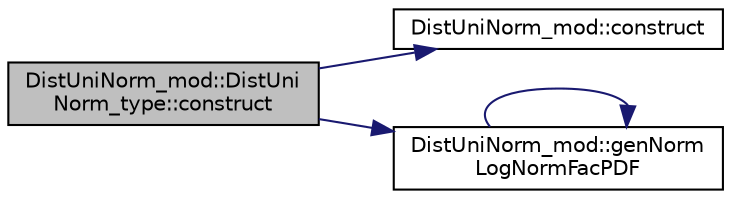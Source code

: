 digraph "DistUniNorm_mod::DistUniNorm_type::construct"
{
 // LATEX_PDF_SIZE
  edge [fontname="Helvetica",fontsize="10",labelfontname="Helvetica",labelfontsize="10"];
  node [fontname="Helvetica",fontsize="10",shape=record];
  rankdir="LR";
  Node1 [label="DistUniNorm_mod::DistUni\lNorm_type::construct",height=0.2,width=0.4,color="black", fillcolor="grey75", style="filled", fontcolor="black",tooltip="Generate an object of type DistUniNorm_type containing the properties and methods for a Normal distri..."];
  Node1 -> Node2 [color="midnightblue",fontsize="10",style="solid",fontname="Helvetica"];
  Node2 [label="DistUniNorm_mod::construct",height=0.2,width=0.4,color="black", fillcolor="white", style="filled",URL="$namespaceDistUniNorm__mod.html#ad1fb9b7cf5ec00756238b2ae75a1f920",tooltip="Generate an object of type DistUniNorm_type containing the properties and methods for a Normal distri..."];
  Node1 -> Node3 [color="midnightblue",fontsize="10",style="solid",fontname="Helvetica"];
  Node3 [label="DistUniNorm_mod::genNorm\lLogNormFacPDF",height=0.2,width=0.4,color="black", fillcolor="white", style="filled",URL="$namespaceDistUniNorm__mod.html#a64f7ed3e45aa6d758bd63d22e5e21330",tooltip="Generate the natural logarithm of the normalization factor of the Probability Density Function (PDF) ..."];
  Node3 -> Node3 [color="midnightblue",fontsize="10",style="solid",fontname="Helvetica"];
}
